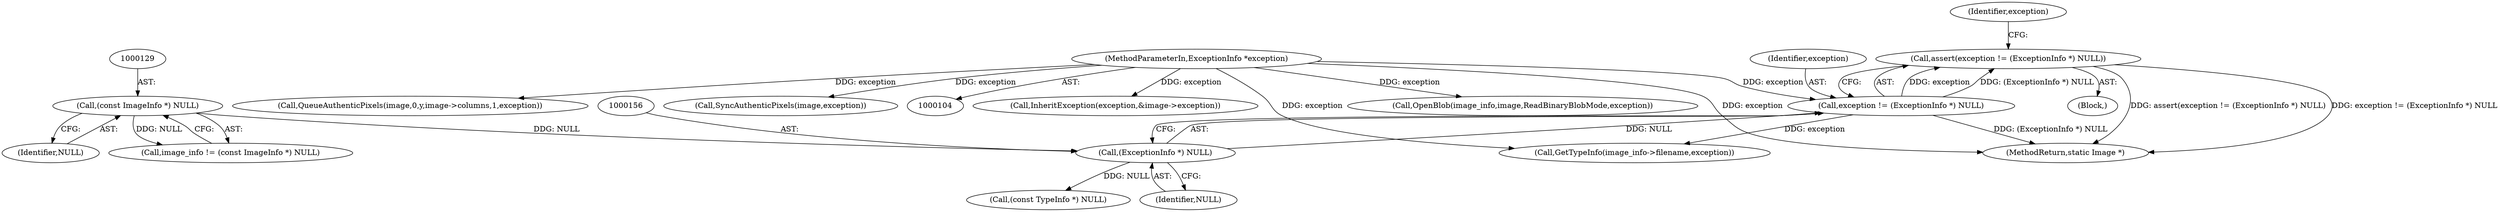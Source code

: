 digraph "0_ImageMagick_f6e9d0d9955e85bdd7540b251cd50d598dacc5e6_65@API" {
"1000152" [label="(Call,assert(exception != (ExceptionInfo *) NULL))"];
"1000153" [label="(Call,exception != (ExceptionInfo *) NULL)"];
"1000106" [label="(MethodParameterIn,ExceptionInfo *exception)"];
"1000155" [label="(Call,(ExceptionInfo *) NULL)"];
"1000128" [label="(Call,(const ImageInfo *) NULL)"];
"1000130" [label="(Identifier,NULL)"];
"1000540" [label="(MethodReturn,static Image *)"];
"1000189" [label="(Call,(const TypeInfo *) NULL)"];
"1000161" [label="(Identifier,exception)"];
"1000244" [label="(Call,InheritException(exception,&image->exception))"];
"1000155" [label="(Call,(ExceptionInfo *) NULL)"];
"1000152" [label="(Call,assert(exception != (ExceptionInfo *) NULL))"];
"1000126" [label="(Call,image_info != (const ImageInfo *) NULL)"];
"1000180" [label="(Call,GetTypeInfo(image_info->filename,exception))"];
"1000157" [label="(Identifier,NULL)"];
"1000128" [label="(Call,(const ImageInfo *) NULL)"];
"1000106" [label="(MethodParameterIn,ExceptionInfo *exception)"];
"1000211" [label="(Call,OpenBlob(image_info,image,ReadBinaryBlobMode,exception))"];
"1000153" [label="(Call,exception != (ExceptionInfo *) NULL)"];
"1000274" [label="(Call,QueueAuthenticPixels(image,0,y,image->columns,1,exception))"];
"1000107" [label="(Block,)"];
"1000310" [label="(Call,SyncAuthenticPixels(image,exception))"];
"1000154" [label="(Identifier,exception)"];
"1000152" -> "1000107"  [label="AST: "];
"1000152" -> "1000153"  [label="CFG: "];
"1000153" -> "1000152"  [label="AST: "];
"1000161" -> "1000152"  [label="CFG: "];
"1000152" -> "1000540"  [label="DDG: assert(exception != (ExceptionInfo *) NULL)"];
"1000152" -> "1000540"  [label="DDG: exception != (ExceptionInfo *) NULL"];
"1000153" -> "1000152"  [label="DDG: exception"];
"1000153" -> "1000152"  [label="DDG: (ExceptionInfo *) NULL"];
"1000153" -> "1000155"  [label="CFG: "];
"1000154" -> "1000153"  [label="AST: "];
"1000155" -> "1000153"  [label="AST: "];
"1000153" -> "1000540"  [label="DDG: (ExceptionInfo *) NULL"];
"1000106" -> "1000153"  [label="DDG: exception"];
"1000155" -> "1000153"  [label="DDG: NULL"];
"1000153" -> "1000180"  [label="DDG: exception"];
"1000106" -> "1000104"  [label="AST: "];
"1000106" -> "1000540"  [label="DDG: exception"];
"1000106" -> "1000180"  [label="DDG: exception"];
"1000106" -> "1000211"  [label="DDG: exception"];
"1000106" -> "1000244"  [label="DDG: exception"];
"1000106" -> "1000274"  [label="DDG: exception"];
"1000106" -> "1000310"  [label="DDG: exception"];
"1000155" -> "1000157"  [label="CFG: "];
"1000156" -> "1000155"  [label="AST: "];
"1000157" -> "1000155"  [label="AST: "];
"1000128" -> "1000155"  [label="DDG: NULL"];
"1000155" -> "1000189"  [label="DDG: NULL"];
"1000128" -> "1000126"  [label="AST: "];
"1000128" -> "1000130"  [label="CFG: "];
"1000129" -> "1000128"  [label="AST: "];
"1000130" -> "1000128"  [label="AST: "];
"1000126" -> "1000128"  [label="CFG: "];
"1000128" -> "1000126"  [label="DDG: NULL"];
}
